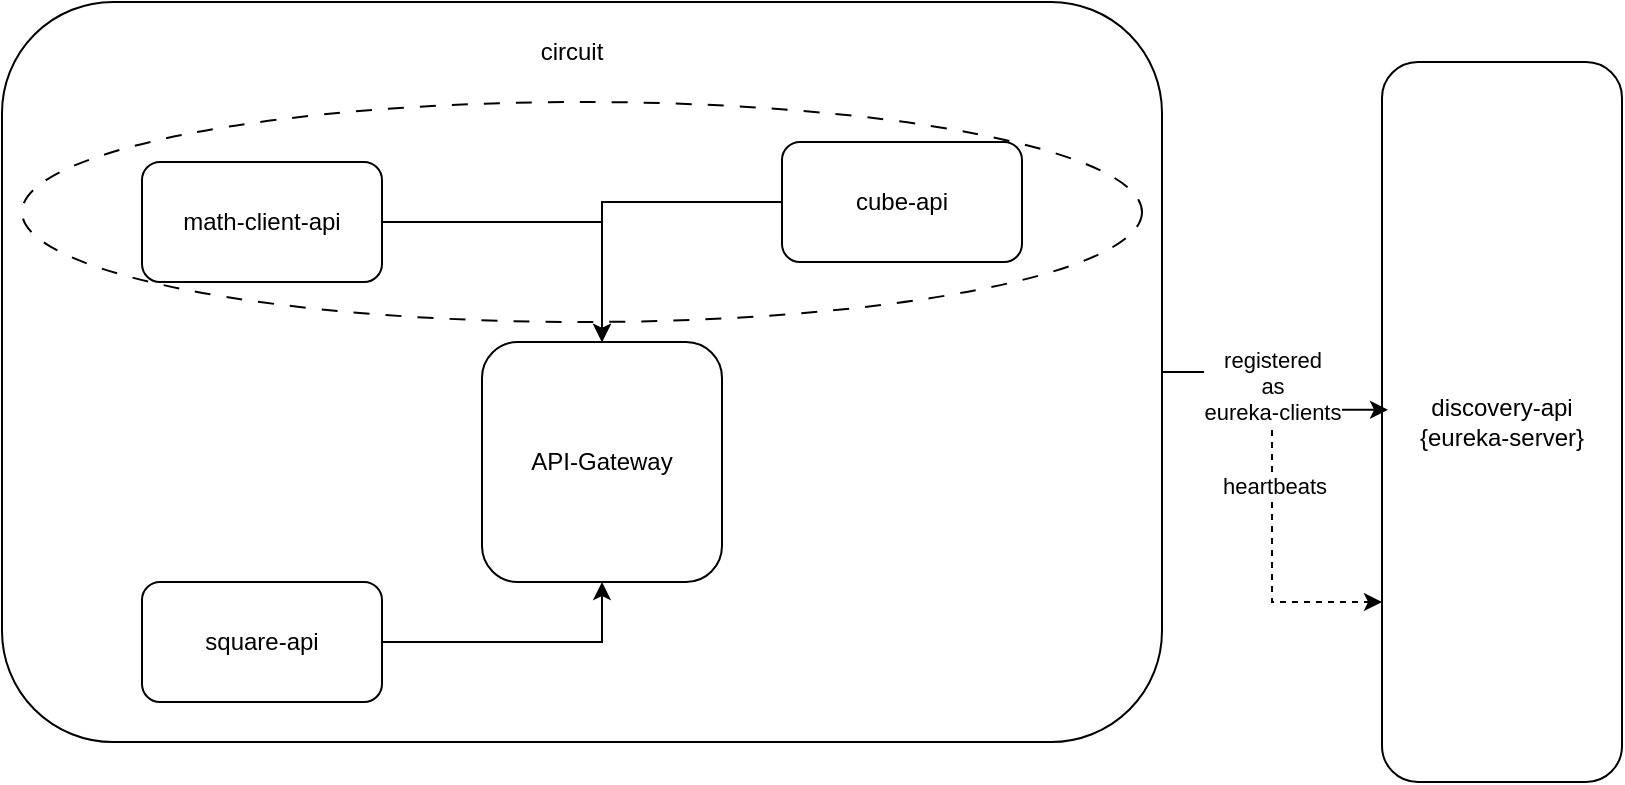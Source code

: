 <mxfile version="24.7.10">
  <diagram name="Page-1" id="o5iMrtQIrVMyh-lJL-Je">
    <mxGraphModel dx="954" dy="615" grid="1" gridSize="10" guides="1" tooltips="1" connect="1" arrows="1" fold="1" page="1" pageScale="1" pageWidth="850" pageHeight="1100" math="0" shadow="0">
      <root>
        <mxCell id="0" />
        <mxCell id="1" parent="0" />
        <mxCell id="mV07yj352aOMOmAoFhjY-9" style="edgeStyle=orthogonalEdgeStyle;rounded=0;orthogonalLoop=1;jettySize=auto;html=1;" edge="1" parent="1" source="mV07yj352aOMOmAoFhjY-1" target="mV07yj352aOMOmAoFhjY-5">
          <mxGeometry relative="1" as="geometry" />
        </mxCell>
        <mxCell id="mV07yj352aOMOmAoFhjY-1" value="math-client-api" style="rounded=1;whiteSpace=wrap;html=1;" vertex="1" parent="1">
          <mxGeometry x="90" y="90" width="120" height="60" as="geometry" />
        </mxCell>
        <mxCell id="mV07yj352aOMOmAoFhjY-10" style="edgeStyle=orthogonalEdgeStyle;rounded=0;orthogonalLoop=1;jettySize=auto;html=1;entryX=0.5;entryY=1;entryDx=0;entryDy=0;" edge="1" parent="1" source="mV07yj352aOMOmAoFhjY-2" target="mV07yj352aOMOmAoFhjY-5">
          <mxGeometry relative="1" as="geometry" />
        </mxCell>
        <mxCell id="mV07yj352aOMOmAoFhjY-2" value="square-api" style="rounded=1;whiteSpace=wrap;html=1;" vertex="1" parent="1">
          <mxGeometry x="90" y="300" width="120" height="60" as="geometry" />
        </mxCell>
        <mxCell id="mV07yj352aOMOmAoFhjY-11" style="edgeStyle=orthogonalEdgeStyle;rounded=0;orthogonalLoop=1;jettySize=auto;html=1;" edge="1" parent="1" source="mV07yj352aOMOmAoFhjY-3" target="mV07yj352aOMOmAoFhjY-5">
          <mxGeometry relative="1" as="geometry" />
        </mxCell>
        <mxCell id="mV07yj352aOMOmAoFhjY-3" value="cube-api" style="rounded=1;whiteSpace=wrap;html=1;" vertex="1" parent="1">
          <mxGeometry x="410" y="80" width="120" height="60" as="geometry" />
        </mxCell>
        <mxCell id="mV07yj352aOMOmAoFhjY-4" value="discovery-api&lt;div&gt;{eureka-server}&lt;/div&gt;" style="rounded=1;whiteSpace=wrap;html=1;" vertex="1" parent="1">
          <mxGeometry x="710" y="40" width="120" height="360" as="geometry" />
        </mxCell>
        <mxCell id="mV07yj352aOMOmAoFhjY-5" value="API-Gateway" style="rounded=1;whiteSpace=wrap;html=1;" vertex="1" parent="1">
          <mxGeometry x="260" y="180" width="120" height="120" as="geometry" />
        </mxCell>
        <mxCell id="mV07yj352aOMOmAoFhjY-18" style="edgeStyle=orthogonalEdgeStyle;rounded=0;orthogonalLoop=1;jettySize=auto;html=1;entryX=0;entryY=0.75;entryDx=0;entryDy=0;dashed=1;" edge="1" parent="1" source="mV07yj352aOMOmAoFhjY-12" target="mV07yj352aOMOmAoFhjY-4">
          <mxGeometry relative="1" as="geometry" />
        </mxCell>
        <mxCell id="mV07yj352aOMOmAoFhjY-19" value="heartbeats" style="edgeLabel;html=1;align=center;verticalAlign=middle;resizable=0;points=[];" vertex="1" connectable="0" parent="mV07yj352aOMOmAoFhjY-18">
          <mxGeometry x="-0.004" y="1" relative="1" as="geometry">
            <mxPoint as="offset" />
          </mxGeometry>
        </mxCell>
        <mxCell id="mV07yj352aOMOmAoFhjY-12" value="" style="rounded=1;whiteSpace=wrap;html=1;fillColor=none;" vertex="1" parent="1">
          <mxGeometry x="20" y="10" width="580" height="370" as="geometry" />
        </mxCell>
        <mxCell id="mV07yj352aOMOmAoFhjY-16" style="edgeStyle=orthogonalEdgeStyle;rounded=0;orthogonalLoop=1;jettySize=auto;html=1;entryX=0.025;entryY=0.483;entryDx=0;entryDy=0;entryPerimeter=0;" edge="1" parent="1" source="mV07yj352aOMOmAoFhjY-12" target="mV07yj352aOMOmAoFhjY-4">
          <mxGeometry relative="1" as="geometry" />
        </mxCell>
        <mxCell id="mV07yj352aOMOmAoFhjY-17" value="registered&lt;div&gt;as&lt;/div&gt;&lt;div&gt;eureka-clients&lt;/div&gt;" style="edgeLabel;html=1;align=center;verticalAlign=middle;resizable=0;points=[];" vertex="1" connectable="0" parent="mV07yj352aOMOmAoFhjY-16">
          <mxGeometry x="-0.066" relative="1" as="geometry">
            <mxPoint as="offset" />
          </mxGeometry>
        </mxCell>
        <mxCell id="mV07yj352aOMOmAoFhjY-21" value="" style="ellipse;whiteSpace=wrap;html=1;fillColor=none;dashed=1;dashPattern=8 8;" vertex="1" parent="1">
          <mxGeometry x="30" y="60" width="560" height="110" as="geometry" />
        </mxCell>
        <mxCell id="mV07yj352aOMOmAoFhjY-22" value="circuit" style="text;html=1;align=center;verticalAlign=middle;whiteSpace=wrap;rounded=0;" vertex="1" parent="1">
          <mxGeometry x="275" y="20" width="60" height="30" as="geometry" />
        </mxCell>
      </root>
    </mxGraphModel>
  </diagram>
</mxfile>
